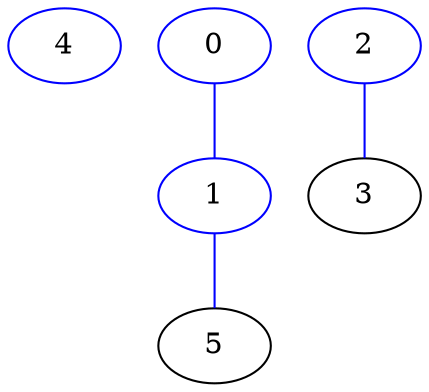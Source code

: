 strict graph "" {
	4	[color=blue];
	0	[color=blue];
	1	[color=blue];
	0 -- 1	[color=blue];
	1 -- 5	[color=blue];
	2	[color=blue];
	2 -- 3	[color=blue];
}
